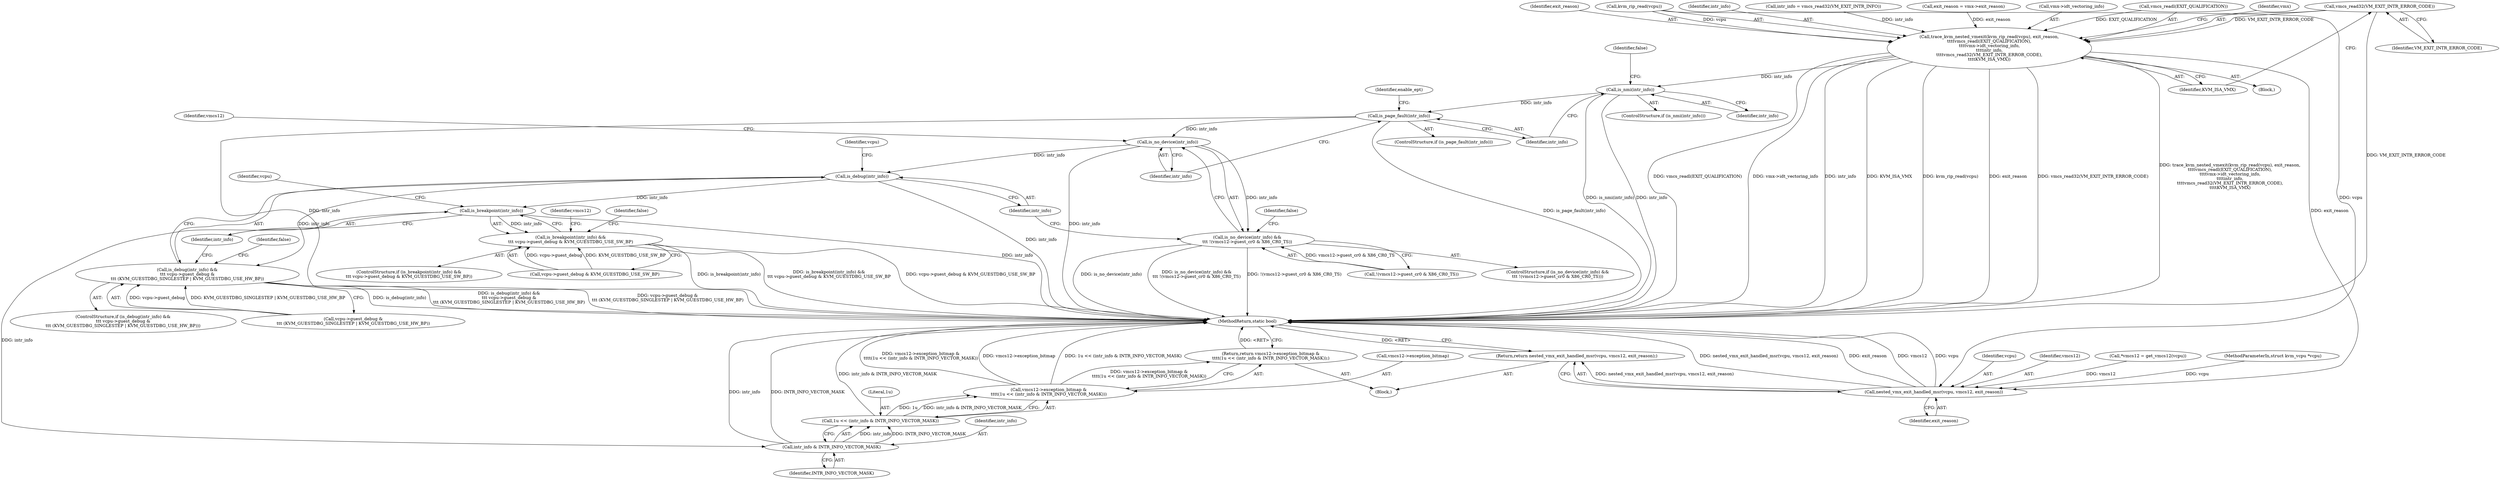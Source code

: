 digraph "0_linux_ef85b67385436ddc1998f45f1d6a210f935b3388_1@API" {
"1000139" [label="(Call,vmcs_read32(VM_EXIT_INTR_ERROR_CODE))"];
"1000129" [label="(Call,trace_kvm_nested_vmexit(kvm_rip_read(vcpu), exit_reason,\n\t\t\t\tvmcs_readl(EXIT_QUALIFICATION),\n\t\t\t\tvmx->idt_vectoring_info,\n\t\t\t\tintr_info,\n\t\t\t\tvmcs_read32(VM_EXIT_INTR_ERROR_CODE),\n\t\t\t\tKVM_ISA_VMX))"];
"1000168" [label="(Call,is_nmi(intr_info))"];
"1000174" [label="(Call,is_page_fault(intr_info))"];
"1000181" [label="(Call,is_no_device(intr_info))"];
"1000180" [label="(Call,is_no_device(intr_info) &&\n\t\t\t !(vmcs12->guest_cr0 & X86_CR0_TS))"];
"1000194" [label="(Call,is_debug(intr_info))"];
"1000193" [label="(Call,is_debug(intr_info) &&\n\t\t\t vcpu->guest_debug &\n\t\t\t (KVM_GUESTDBG_SINGLESTEP | KVM_GUESTDBG_USE_HW_BP))"];
"1000208" [label="(Call,is_breakpoint(intr_info))"];
"1000207" [label="(Call,is_breakpoint(intr_info) &&\n\t\t\t vcpu->guest_debug & KVM_GUESTDBG_USE_SW_BP)"];
"1000224" [label="(Call,intr_info & INTR_INFO_VECTOR_MASK)"];
"1000222" [label="(Call,1u << (intr_info & INTR_INFO_VECTOR_MASK))"];
"1000218" [label="(Call,vmcs12->exception_bitmap &\n\t\t\t\t(1u << (intr_info & INTR_INFO_VECTOR_MASK)))"];
"1000217" [label="(Return,return vmcs12->exception_bitmap &\n\t\t\t\t(1u << (intr_info & INTR_INFO_VECTOR_MASK));)"];
"1000319" [label="(Call,nested_vmx_exit_handled_msr(vcpu, vmcs12, exit_reason))"];
"1000318" [label="(Return,return nested_vmx_exit_handled_msr(vcpu, vmcs12, exit_reason);)"];
"1000175" [label="(Identifier,intr_info)"];
"1000226" [label="(Identifier,INTR_INFO_VECTOR_MASK)"];
"1000320" [label="(Identifier,vcpu)"];
"1000195" [label="(Identifier,intr_info)"];
"1000321" [label="(Identifier,vmcs12)"];
"1000141" [label="(Identifier,KVM_ISA_VMX)"];
"1000180" [label="(Call,is_no_device(intr_info) &&\n\t\t\t !(vmcs12->guest_cr0 & X86_CR0_TS))"];
"1000138" [label="(Identifier,intr_info)"];
"1000119" [label="(Call,*vmcs12 = get_vmcs12(vcpu))"];
"1000140" [label="(Identifier,VM_EXIT_INTR_ERROR_CODE)"];
"1000183" [label="(Call,!(vmcs12->guest_cr0 & X86_CR0_TS))"];
"1000168" [label="(Call,is_nmi(intr_info))"];
"1000173" [label="(ControlStructure,if (is_page_fault(intr_info)))"];
"1000186" [label="(Identifier,vmcs12)"];
"1000319" [label="(Call,nested_vmx_exit_handled_msr(vcpu, vmcs12, exit_reason))"];
"1000129" [label="(Call,trace_kvm_nested_vmexit(kvm_rip_read(vcpu), exit_reason,\n\t\t\t\tvmcs_readl(EXIT_QUALIFICATION),\n\t\t\t\tvmx->idt_vectoring_info,\n\t\t\t\tintr_info,\n\t\t\t\tvmcs_read32(VM_EXIT_INTR_ERROR_CODE),\n\t\t\t\tKVM_ISA_VMX))"];
"1000135" [label="(Call,vmx->idt_vectoring_info)"];
"1000177" [label="(Identifier,enable_ept)"];
"1000223" [label="(Literal,1u)"];
"1000206" [label="(ControlStructure,if (is_breakpoint(intr_info) &&\n\t\t\t vcpu->guest_debug & KVM_GUESTDBG_USE_SW_BP))"];
"1000192" [label="(ControlStructure,if (is_debug(intr_info) &&\n\t\t\t vcpu->guest_debug &\n\t\t\t (KVM_GUESTDBG_SINGLESTEP | KVM_GUESTDBG_USE_HW_BP)))"];
"1000216" [label="(Identifier,false)"];
"1000219" [label="(Call,vmcs12->exception_bitmap)"];
"1000169" [label="(Identifier,intr_info)"];
"1000174" [label="(Call,is_page_fault(intr_info))"];
"1000209" [label="(Identifier,intr_info)"];
"1000106" [label="(MethodParameterIn,struct kvm_vcpu *vcpu)"];
"1000165" [label="(Block,)"];
"1000222" [label="(Call,1u << (intr_info & INTR_INFO_VECTOR_MASK))"];
"1000198" [label="(Identifier,vcpu)"];
"1000133" [label="(Call,vmcs_readl(EXIT_QUALIFICATION))"];
"1000107" [label="(Block,)"];
"1000145" [label="(Identifier,vmx)"];
"1000220" [label="(Identifier,vmcs12)"];
"1000193" [label="(Call,is_debug(intr_info) &&\n\t\t\t vcpu->guest_debug &\n\t\t\t (KVM_GUESTDBG_SINGLESTEP | KVM_GUESTDBG_USE_HW_BP))"];
"1000207" [label="(Call,is_breakpoint(intr_info) &&\n\t\t\t vcpu->guest_debug & KVM_GUESTDBG_USE_SW_BP)"];
"1000196" [label="(Call,vcpu->guest_debug &\n\t\t\t (KVM_GUESTDBG_SINGLESTEP | KVM_GUESTDBG_USE_HW_BP))"];
"1000225" [label="(Identifier,intr_info)"];
"1000132" [label="(Identifier,exit_reason)"];
"1000139" [label="(Call,vmcs_read32(VM_EXIT_INTR_ERROR_CODE))"];
"1000212" [label="(Identifier,vcpu)"];
"1000210" [label="(Call,vcpu->guest_debug & KVM_GUESTDBG_USE_SW_BP)"];
"1000167" [label="(ControlStructure,if (is_nmi(intr_info)))"];
"1000318" [label="(Return,return nested_vmx_exit_handled_msr(vcpu, vmcs12, exit_reason);)"];
"1000204" [label="(Identifier,false)"];
"1000393" [label="(MethodReturn,static bool)"];
"1000217" [label="(Return,return vmcs12->exception_bitmap &\n\t\t\t\t(1u << (intr_info & INTR_INFO_VECTOR_MASK));)"];
"1000224" [label="(Call,intr_info & INTR_INFO_VECTOR_MASK)"];
"1000179" [label="(ControlStructure,if (is_no_device(intr_info) &&\n\t\t\t !(vmcs12->guest_cr0 & X86_CR0_TS)))"];
"1000171" [label="(Identifier,false)"];
"1000322" [label="(Identifier,exit_reason)"];
"1000130" [label="(Call,kvm_rip_read(vcpu))"];
"1000181" [label="(Call,is_no_device(intr_info))"];
"1000208" [label="(Call,is_breakpoint(intr_info))"];
"1000218" [label="(Call,vmcs12->exception_bitmap &\n\t\t\t\t(1u << (intr_info & INTR_INFO_VECTOR_MASK)))"];
"1000182" [label="(Identifier,intr_info)"];
"1000194" [label="(Call,is_debug(intr_info))"];
"1000109" [label="(Call,intr_info = vmcs_read32(VM_EXIT_INTR_INFO))"];
"1000190" [label="(Identifier,false)"];
"1000124" [label="(Call,exit_reason = vmx->exit_reason)"];
"1000139" -> "1000129"  [label="AST: "];
"1000139" -> "1000140"  [label="CFG: "];
"1000140" -> "1000139"  [label="AST: "];
"1000141" -> "1000139"  [label="CFG: "];
"1000139" -> "1000393"  [label="DDG: VM_EXIT_INTR_ERROR_CODE"];
"1000139" -> "1000129"  [label="DDG: VM_EXIT_INTR_ERROR_CODE"];
"1000129" -> "1000107"  [label="AST: "];
"1000129" -> "1000141"  [label="CFG: "];
"1000130" -> "1000129"  [label="AST: "];
"1000132" -> "1000129"  [label="AST: "];
"1000133" -> "1000129"  [label="AST: "];
"1000135" -> "1000129"  [label="AST: "];
"1000138" -> "1000129"  [label="AST: "];
"1000141" -> "1000129"  [label="AST: "];
"1000145" -> "1000129"  [label="CFG: "];
"1000129" -> "1000393"  [label="DDG: kvm_rip_read(vcpu)"];
"1000129" -> "1000393"  [label="DDG: exit_reason"];
"1000129" -> "1000393"  [label="DDG: KVM_ISA_VMX"];
"1000129" -> "1000393"  [label="DDG: vmcs_read32(VM_EXIT_INTR_ERROR_CODE)"];
"1000129" -> "1000393"  [label="DDG: trace_kvm_nested_vmexit(kvm_rip_read(vcpu), exit_reason,\n\t\t\t\tvmcs_readl(EXIT_QUALIFICATION),\n\t\t\t\tvmx->idt_vectoring_info,\n\t\t\t\tintr_info,\n\t\t\t\tvmcs_read32(VM_EXIT_INTR_ERROR_CODE),\n\t\t\t\tKVM_ISA_VMX)"];
"1000129" -> "1000393"  [label="DDG: vmcs_readl(EXIT_QUALIFICATION)"];
"1000129" -> "1000393"  [label="DDG: vmx->idt_vectoring_info"];
"1000129" -> "1000393"  [label="DDG: intr_info"];
"1000130" -> "1000129"  [label="DDG: vcpu"];
"1000124" -> "1000129"  [label="DDG: exit_reason"];
"1000133" -> "1000129"  [label="DDG: EXIT_QUALIFICATION"];
"1000109" -> "1000129"  [label="DDG: intr_info"];
"1000129" -> "1000168"  [label="DDG: intr_info"];
"1000129" -> "1000319"  [label="DDG: exit_reason"];
"1000168" -> "1000167"  [label="AST: "];
"1000168" -> "1000169"  [label="CFG: "];
"1000169" -> "1000168"  [label="AST: "];
"1000171" -> "1000168"  [label="CFG: "];
"1000175" -> "1000168"  [label="CFG: "];
"1000168" -> "1000393"  [label="DDG: is_nmi(intr_info)"];
"1000168" -> "1000393"  [label="DDG: intr_info"];
"1000168" -> "1000174"  [label="DDG: intr_info"];
"1000174" -> "1000173"  [label="AST: "];
"1000174" -> "1000175"  [label="CFG: "];
"1000175" -> "1000174"  [label="AST: "];
"1000177" -> "1000174"  [label="CFG: "];
"1000182" -> "1000174"  [label="CFG: "];
"1000174" -> "1000393"  [label="DDG: is_page_fault(intr_info)"];
"1000174" -> "1000393"  [label="DDG: intr_info"];
"1000174" -> "1000181"  [label="DDG: intr_info"];
"1000181" -> "1000180"  [label="AST: "];
"1000181" -> "1000182"  [label="CFG: "];
"1000182" -> "1000181"  [label="AST: "];
"1000186" -> "1000181"  [label="CFG: "];
"1000180" -> "1000181"  [label="CFG: "];
"1000181" -> "1000393"  [label="DDG: intr_info"];
"1000181" -> "1000180"  [label="DDG: intr_info"];
"1000181" -> "1000194"  [label="DDG: intr_info"];
"1000180" -> "1000179"  [label="AST: "];
"1000180" -> "1000183"  [label="CFG: "];
"1000183" -> "1000180"  [label="AST: "];
"1000190" -> "1000180"  [label="CFG: "];
"1000195" -> "1000180"  [label="CFG: "];
"1000180" -> "1000393"  [label="DDG: is_no_device(intr_info)"];
"1000180" -> "1000393"  [label="DDG: is_no_device(intr_info) &&\n\t\t\t !(vmcs12->guest_cr0 & X86_CR0_TS)"];
"1000180" -> "1000393"  [label="DDG: !(vmcs12->guest_cr0 & X86_CR0_TS)"];
"1000183" -> "1000180"  [label="DDG: vmcs12->guest_cr0 & X86_CR0_TS"];
"1000194" -> "1000193"  [label="AST: "];
"1000194" -> "1000195"  [label="CFG: "];
"1000195" -> "1000194"  [label="AST: "];
"1000198" -> "1000194"  [label="CFG: "];
"1000193" -> "1000194"  [label="CFG: "];
"1000194" -> "1000393"  [label="DDG: intr_info"];
"1000194" -> "1000193"  [label="DDG: intr_info"];
"1000194" -> "1000208"  [label="DDG: intr_info"];
"1000193" -> "1000192"  [label="AST: "];
"1000193" -> "1000196"  [label="CFG: "];
"1000196" -> "1000193"  [label="AST: "];
"1000204" -> "1000193"  [label="CFG: "];
"1000209" -> "1000193"  [label="CFG: "];
"1000193" -> "1000393"  [label="DDG: is_debug(intr_info)"];
"1000193" -> "1000393"  [label="DDG: is_debug(intr_info) &&\n\t\t\t vcpu->guest_debug &\n\t\t\t (KVM_GUESTDBG_SINGLESTEP | KVM_GUESTDBG_USE_HW_BP)"];
"1000193" -> "1000393"  [label="DDG: vcpu->guest_debug &\n\t\t\t (KVM_GUESTDBG_SINGLESTEP | KVM_GUESTDBG_USE_HW_BP)"];
"1000196" -> "1000193"  [label="DDG: vcpu->guest_debug"];
"1000196" -> "1000193"  [label="DDG: KVM_GUESTDBG_SINGLESTEP | KVM_GUESTDBG_USE_HW_BP"];
"1000208" -> "1000207"  [label="AST: "];
"1000208" -> "1000209"  [label="CFG: "];
"1000209" -> "1000208"  [label="AST: "];
"1000212" -> "1000208"  [label="CFG: "];
"1000207" -> "1000208"  [label="CFG: "];
"1000208" -> "1000393"  [label="DDG: intr_info"];
"1000208" -> "1000207"  [label="DDG: intr_info"];
"1000208" -> "1000224"  [label="DDG: intr_info"];
"1000207" -> "1000206"  [label="AST: "];
"1000207" -> "1000210"  [label="CFG: "];
"1000210" -> "1000207"  [label="AST: "];
"1000216" -> "1000207"  [label="CFG: "];
"1000220" -> "1000207"  [label="CFG: "];
"1000207" -> "1000393"  [label="DDG: vcpu->guest_debug & KVM_GUESTDBG_USE_SW_BP"];
"1000207" -> "1000393"  [label="DDG: is_breakpoint(intr_info)"];
"1000207" -> "1000393"  [label="DDG: is_breakpoint(intr_info) &&\n\t\t\t vcpu->guest_debug & KVM_GUESTDBG_USE_SW_BP"];
"1000210" -> "1000207"  [label="DDG: vcpu->guest_debug"];
"1000210" -> "1000207"  [label="DDG: KVM_GUESTDBG_USE_SW_BP"];
"1000224" -> "1000222"  [label="AST: "];
"1000224" -> "1000226"  [label="CFG: "];
"1000225" -> "1000224"  [label="AST: "];
"1000226" -> "1000224"  [label="AST: "];
"1000222" -> "1000224"  [label="CFG: "];
"1000224" -> "1000393"  [label="DDG: intr_info"];
"1000224" -> "1000393"  [label="DDG: INTR_INFO_VECTOR_MASK"];
"1000224" -> "1000222"  [label="DDG: intr_info"];
"1000224" -> "1000222"  [label="DDG: INTR_INFO_VECTOR_MASK"];
"1000222" -> "1000218"  [label="AST: "];
"1000223" -> "1000222"  [label="AST: "];
"1000218" -> "1000222"  [label="CFG: "];
"1000222" -> "1000393"  [label="DDG: intr_info & INTR_INFO_VECTOR_MASK"];
"1000222" -> "1000218"  [label="DDG: 1u"];
"1000222" -> "1000218"  [label="DDG: intr_info & INTR_INFO_VECTOR_MASK"];
"1000218" -> "1000217"  [label="AST: "];
"1000219" -> "1000218"  [label="AST: "];
"1000217" -> "1000218"  [label="CFG: "];
"1000218" -> "1000393"  [label="DDG: vmcs12->exception_bitmap"];
"1000218" -> "1000393"  [label="DDG: vmcs12->exception_bitmap &\n\t\t\t\t(1u << (intr_info & INTR_INFO_VECTOR_MASK))"];
"1000218" -> "1000393"  [label="DDG: 1u << (intr_info & INTR_INFO_VECTOR_MASK)"];
"1000218" -> "1000217"  [label="DDG: vmcs12->exception_bitmap &\n\t\t\t\t(1u << (intr_info & INTR_INFO_VECTOR_MASK))"];
"1000217" -> "1000165"  [label="AST: "];
"1000393" -> "1000217"  [label="CFG: "];
"1000217" -> "1000393"  [label="DDG: <RET>"];
"1000319" -> "1000318"  [label="AST: "];
"1000319" -> "1000322"  [label="CFG: "];
"1000320" -> "1000319"  [label="AST: "];
"1000321" -> "1000319"  [label="AST: "];
"1000322" -> "1000319"  [label="AST: "];
"1000318" -> "1000319"  [label="CFG: "];
"1000319" -> "1000393"  [label="DDG: nested_vmx_exit_handled_msr(vcpu, vmcs12, exit_reason)"];
"1000319" -> "1000393"  [label="DDG: exit_reason"];
"1000319" -> "1000393"  [label="DDG: vmcs12"];
"1000319" -> "1000393"  [label="DDG: vcpu"];
"1000319" -> "1000318"  [label="DDG: nested_vmx_exit_handled_msr(vcpu, vmcs12, exit_reason)"];
"1000130" -> "1000319"  [label="DDG: vcpu"];
"1000106" -> "1000319"  [label="DDG: vcpu"];
"1000119" -> "1000319"  [label="DDG: vmcs12"];
"1000318" -> "1000165"  [label="AST: "];
"1000393" -> "1000318"  [label="CFG: "];
"1000318" -> "1000393"  [label="DDG: <RET>"];
}
